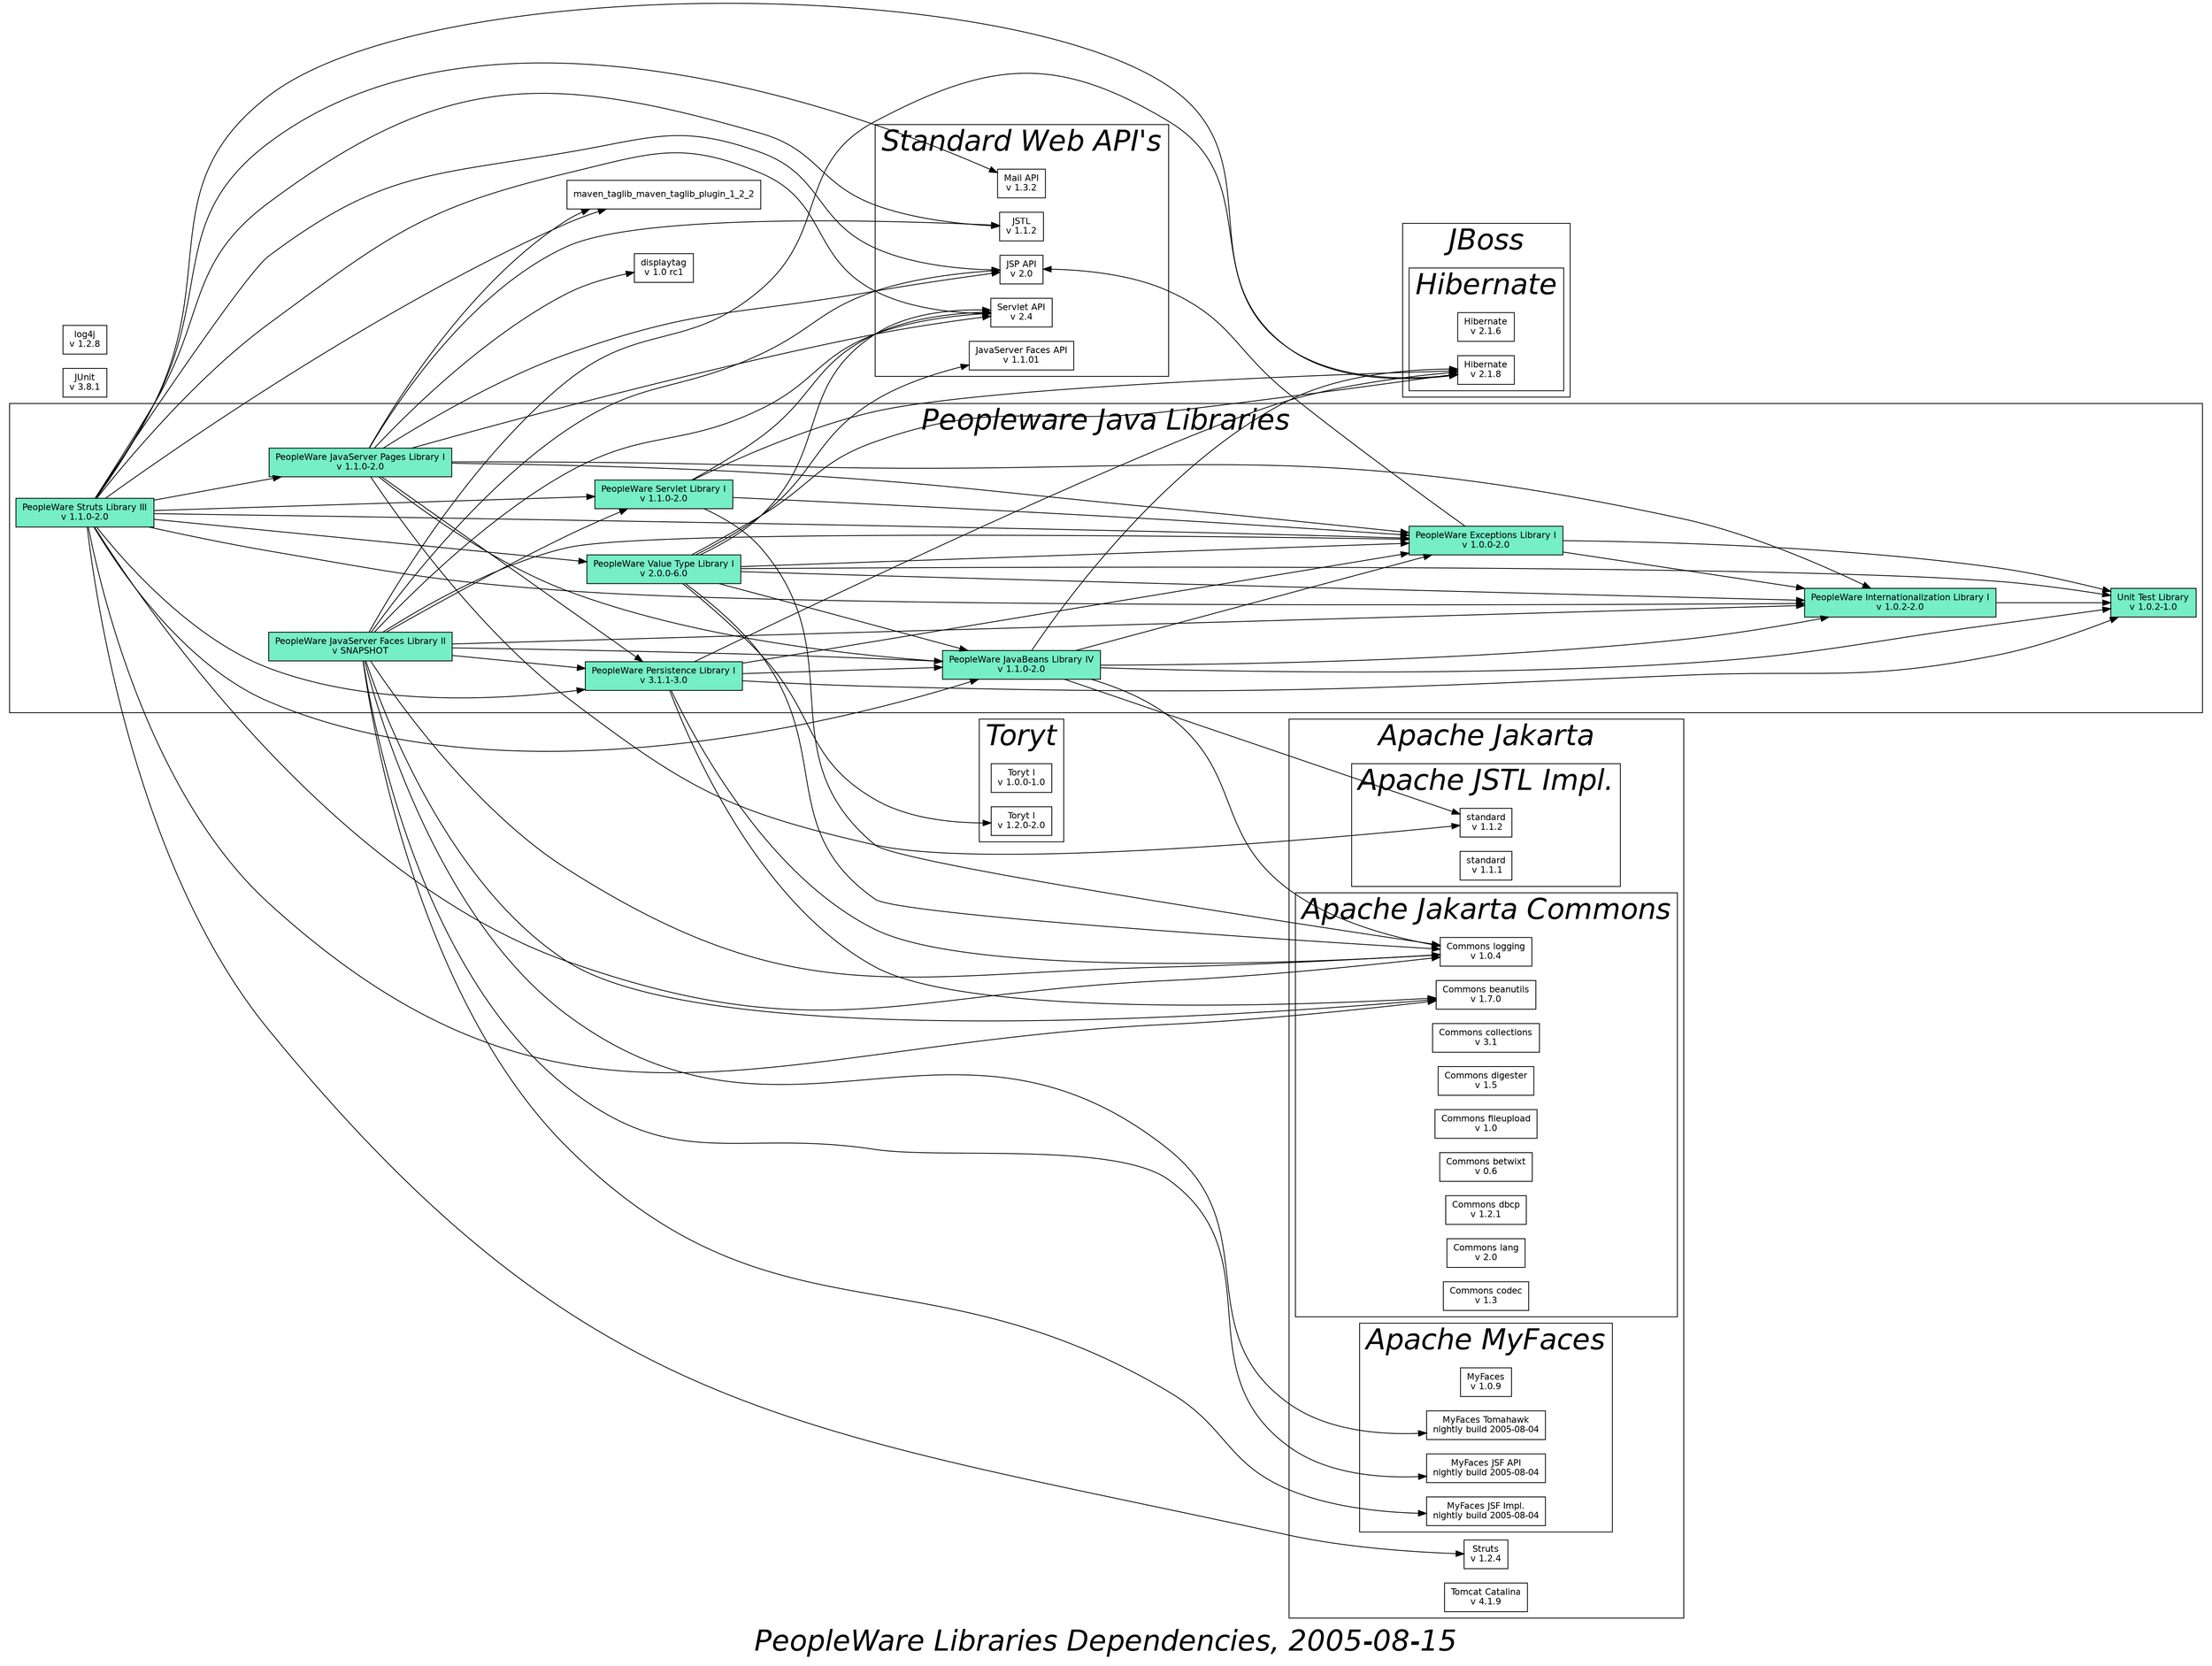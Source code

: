 
    digraph PeopleWare_Libraries_Dependencies {

      graph [	fontname = "Helvetica-Oblique",
        fontsize = 36,
        label = "PeopleWare Libraries Dependencies, 2005-08-15"];

      concentrate = false
      rankdir = LR;
      ranksep = 2;
      nslimit=1000.0;
      mclimit=1000.0;
    

      node [shape = rectangle, fontname = "Helvetica", fontsize = 11];

      // edge [len=4.2];
      /* optional = blue
      only needed for the tests = chocolate */
      
      subgraph cluster_PPW_Libraries {
    
        ordering = in;
        label = "Peopleware Java Libraries";
        
        node [style=filled, fillcolor=aquamarine2];
    
        ppw_libraries_ppw_bean_IV_1_1_0_2_0
    [label="PeopleWare JavaBeans Library IV\nv 1.1.0-2.0"];
  ppw_libraries_ppw_exception_I_1_0_0_2_0
    [label="PeopleWare Exceptions Library I\nv 1.0.0-2.0"];
  ppw_libraries_ppw_i18n_I_1_0_2_2_0
    [label="PeopleWare Internationalization Library I\nv 1.0.2-2.0"];
  ppw_libraries_ppw_jsf_II_SNAPSHOT
    [label="PeopleWare JavaServer Faces Library II\nv SNAPSHOT"];
  ppw_libraries_ppw_jsp_I_1_1_0_2_0
    [label="PeopleWare JavaServer Pages Library I\nv 1.1.0-2.0"];
  ppw_libraries_ppw_persistence_I_3_1_1_3_0
    [label="PeopleWare Persistence Library I\nv 3.1.1-3.0"];
  ppw_libraries_ppw_servlet_I_1_1_0_2_0
    [label="PeopleWare Servlet Library I\nv 1.1.0-2.0"];
  ppw_libraries_ppw_struts_III_1_1_0_2_0
    [label="PeopleWare Struts Library III\nv 1.1.0-2.0"];
  ppw_libraries_ppw_test_I_1_0_2_1_0
    [label="Unit Test Library\nv 1.0.2-1.0"];
  ppw_libraries_ppw_value_I_2_0_0_6_0
    [label="PeopleWare Value Type Library I\nv 2.0.0-6.0"];
  
      }


    
      subgraph cluster_web_apis {
    
        label = "Standard Web API's";
    
        servletapi_servletapi_2_4_20040521  [label="Servlet API\nv 2.4"];
        jspapi_jsp_api_2_0_20040521         [label="JSP API\nv 2.0"];
        jstl_jstl_1_1_2            [label="JSTL\nv 1.1.2"];
        javamail_mailapi_1_3_2     [label="Mail API\nv 1.3.2"];
        jsf_jsf_api_1_1_01         [label="JavaServer Faces API\nv 1.1.01"];
    
      }
    
        
      subgraph cluster_Apache_jakarta {
    
        label = "Apache Jakarta";
      
        subgraph cluster_Apache_jakarta_taglibs {
    
          label = "Apache JSTL Impl.";
    
          taglibs_standard_1_1_2       [label="standard\n v 1.1.2"];
          taglibs_standard_1_1_1       [label="standard\n v 1.1.1"];
    
        }
    
        struts_struts_1_2_4     [label="Struts\nv 1.2.4"];
        tomcat_catalina_4_1_9   [label="Tomcat Catalina\nv 4.1.9"];
    
        subgraph cluster_Apache_MyFaces {
    
          label = "Apache MyFaces";

          myfaces_myfaces_1_0_9   [label="MyFaces\nv 1.0.9"];
          myfaces_myfaces_api_20050804   [label="MyFaces JSF API\nnightly build 2005-08-04"];
          myfaces_myfaces_impl_20050804   [label="MyFaces JSF Impl.\nnightly build 2005-08-04"];
          myfaces_tomahawk_20050804   [label="MyFaces Tomahawk\nnightly build 2005-08-04"];
    
        }
    
        subgraph cluster_Apache_jakarta_commons {
      
          label = "Apache Jakarta Commons";
      
          commons_logging_commons_logging_1_0_4         [label="Commons logging\nv 1.0.4"];
          commons_beanutils_commons_beanutils_1_7_0     [label="Commons beanutils\nv 1.7.0"];
          commons_collections_commons_collections_3_1   [label="Commons collections\nv 3.1"];
          commons_digester_commons_digester_1_5         [label="Commons digester\nv 1.5"];
          commons_fileupload_commons_fileupload_1_0     [label="Commons fileupload\nv 1.0"];
          commons_betwixt_commons_betwixt_0_6           [label="Commons betwixt\nv 0.6"];
          commons_digester_commons_digester_1_5         [label="Commons digester\nv 1.5"];
          commons_dbcp_commons_dbcp_1_2_1               [label="Commons dbcp\nv 1.2.1"];
          commons_lang_commons_lang_2_0                 [label="Commons lang\nv 2.0"];
          commons_codec_commons_codec_1_3               [label="Commons codec\nv 1.3"];
    
        }
      
      }
    
      subgraph cluster_JBoss {
  
        label = "JBoss";
  
        subgraph cluster_Hibernate {
      
          label = "Hibernate";

          hibernate_hibernate_2_1_6 [label="Hibernate\nv 2.1.6"];
          hibernate_hibernate_2_1_8 [label="Hibernate\nv 2.1.8"];
    
        }
    
      }
    
      displaytag_displaytag_1_0_rc1     [label="displaytag\nv 1.0 rc1"];

      subgraph cluster_Toryt {
      
        label = "Toryt";
      
        toryt_toryt_I_1_0_0_1_0           [label="Toryt I\nv 1.0.0-1.0"];
        toryt_toryt_I_1_2_0_2_0           [label="Toryt I\nv 1.2.0-2.0"];
      
      }
      
      junit_junit_3_8_1                 [label="JUnit\nv 3.8.1"];
      log4j_log4j_1_2_8                 [label="log4j\nv 1.2.8"];
      
      /* dependencies */
      edge [weight=1];
    
      ppw_libraries_ppw_bean_IV_1_1_0_2_0
    -> {
    commons_logging_commons_logging_1_0_4;
    hibernate_hibernate_2_1_8;
    ppw_libraries_ppw_test_I_1_0_2_1_0;
    ppw_libraries_ppw_i18n_I_1_0_2_2_0;
    taglibs_standard_1_1_2;
    ppw_libraries_ppw_exception_I_1_0_0_2_0;
             };
  ppw_libraries_ppw_exception_I_1_0_0_2_0
    -> {
    ppw_libraries_ppw_test_I_1_0_2_1_0;
    ppw_libraries_ppw_i18n_I_1_0_2_2_0;
    jspapi_jsp_api_2_0_20040521;
             };
  ppw_libraries_ppw_i18n_I_1_0_2_2_0
    -> {
    ppw_libraries_ppw_test_I_1_0_2_1_0;
             };
  ppw_libraries_ppw_jsf_II_SNAPSHOT
    -> {
    commons_logging_commons_logging_1_0_4;
    hibernate_hibernate_2_1_8;
    servletapi_servletapi_2_4_20040521;
    ppw_libraries_ppw_exception_I_1_0_0_2_0;
    ppw_libraries_ppw_bean_IV_1_1_0_2_0;
    myfaces_myfaces_api_20050804;
    myfaces_myfaces_impl_20050804;
    myfaces_tomahawk_20050804;
    ppw_libraries_ppw_servlet_I_1_1_0_2_0;
    ppw_libraries_ppw_persistence_I_3_1_1_3_0;
    ppw_libraries_ppw_i18n_I_1_0_2_2_0;
    commons_beanutils_commons_beanutils_1_7_0;
    jspapi_jsp_api_2_0_20040521;

             };
  ppw_libraries_ppw_jsp_I_1_1_0_2_0
    -> {
    servletapi_servletapi_2_4_20040521;
    jstl_jstl_1_1_2;
    displaytag_displaytag_1_0_rc1;
    jspapi_jsp_api_2_0_20040521;
    taglibs_standard_1_1_2;
    ppw_libraries_ppw_bean_IV_1_1_0_2_0;
    ppw_libraries_ppw_exception_I_1_0_0_2_0;
    ppw_libraries_ppw_i18n_I_1_0_2_2_0;
    ppw_libraries_ppw_persistence_I_3_1_1_3_0;
    maven_taglib_maven_taglib_plugin_1_2_2;
             };
  ppw_libraries_ppw_persistence_I_3_1_1_3_0
    -> {
    commons_logging_commons_logging_1_0_4;
    hibernate_hibernate_2_1_8;
    ppw_libraries_ppw_exception_I_1_0_0_2_0;
    ppw_libraries_ppw_bean_IV_1_1_0_2_0;
    commons_beanutils_commons_beanutils_1_7_0;
    ppw_libraries_ppw_test_I_1_0_2_1_0;
             };
  ppw_libraries_ppw_servlet_I_1_1_0_2_0
    -> {
    commons_logging_commons_logging_1_0_4;
    servletapi_servletapi_2_4_20040521;
    hibernate_hibernate_2_1_8;
    ppw_libraries_ppw_exception_I_1_0_0_2_0;
             };
  ppw_libraries_ppw_struts_III_1_1_0_2_0
    -> {
    commons_logging_commons_logging_1_0_4;
    struts_struts_1_2_4;
    commons_beanutils_commons_beanutils_1_7_0;
    servletapi_servletapi_2_4_20040521;
    jstl_jstl_1_1_2;
    hibernate_hibernate_2_1_8;
    ppw_libraries_ppw_value_I_2_0_0_6_0;
    ppw_libraries_ppw_bean_IV_1_1_0_2_0;
    ppw_libraries_ppw_exception_I_1_0_0_2_0;
    ppw_libraries_ppw_i18n_I_1_0_2_2_0;
    ppw_libraries_ppw_persistence_I_3_1_1_3_0;
    jspapi_jsp_api_2_0_20040521;
    javamail_mailapi_1_3_2;
    ppw_libraries_ppw_servlet_I_1_1_0_2_0;
    ppw_libraries_ppw_jsp_I_1_1_0_2_0;
    maven_taglib_maven_taglib_plugin_1_2_2;
             };
  ppw_libraries_ppw_test_I_1_0_2_1_0
    -> {           };
  ppw_libraries_ppw_value_I_2_0_0_6_0
    -> {
    toryt_toryt_I_1_2_0_2_0;
    hibernate_hibernate_2_1_8;
    ppw_libraries_ppw_test_I_1_0_2_1_0;
    ppw_libraries_ppw_i18n_I_1_0_2_2_0;
    ppw_libraries_ppw_bean_IV_1_1_0_2_0;
    ppw_libraries_ppw_exception_I_1_0_0_2_0;
    jsf_jsf_api_1_1_01;
    servletapi_servletapi_2_4_20040521;
    commons_logging_commons_logging_1_0_4;
             };
  

    }
  